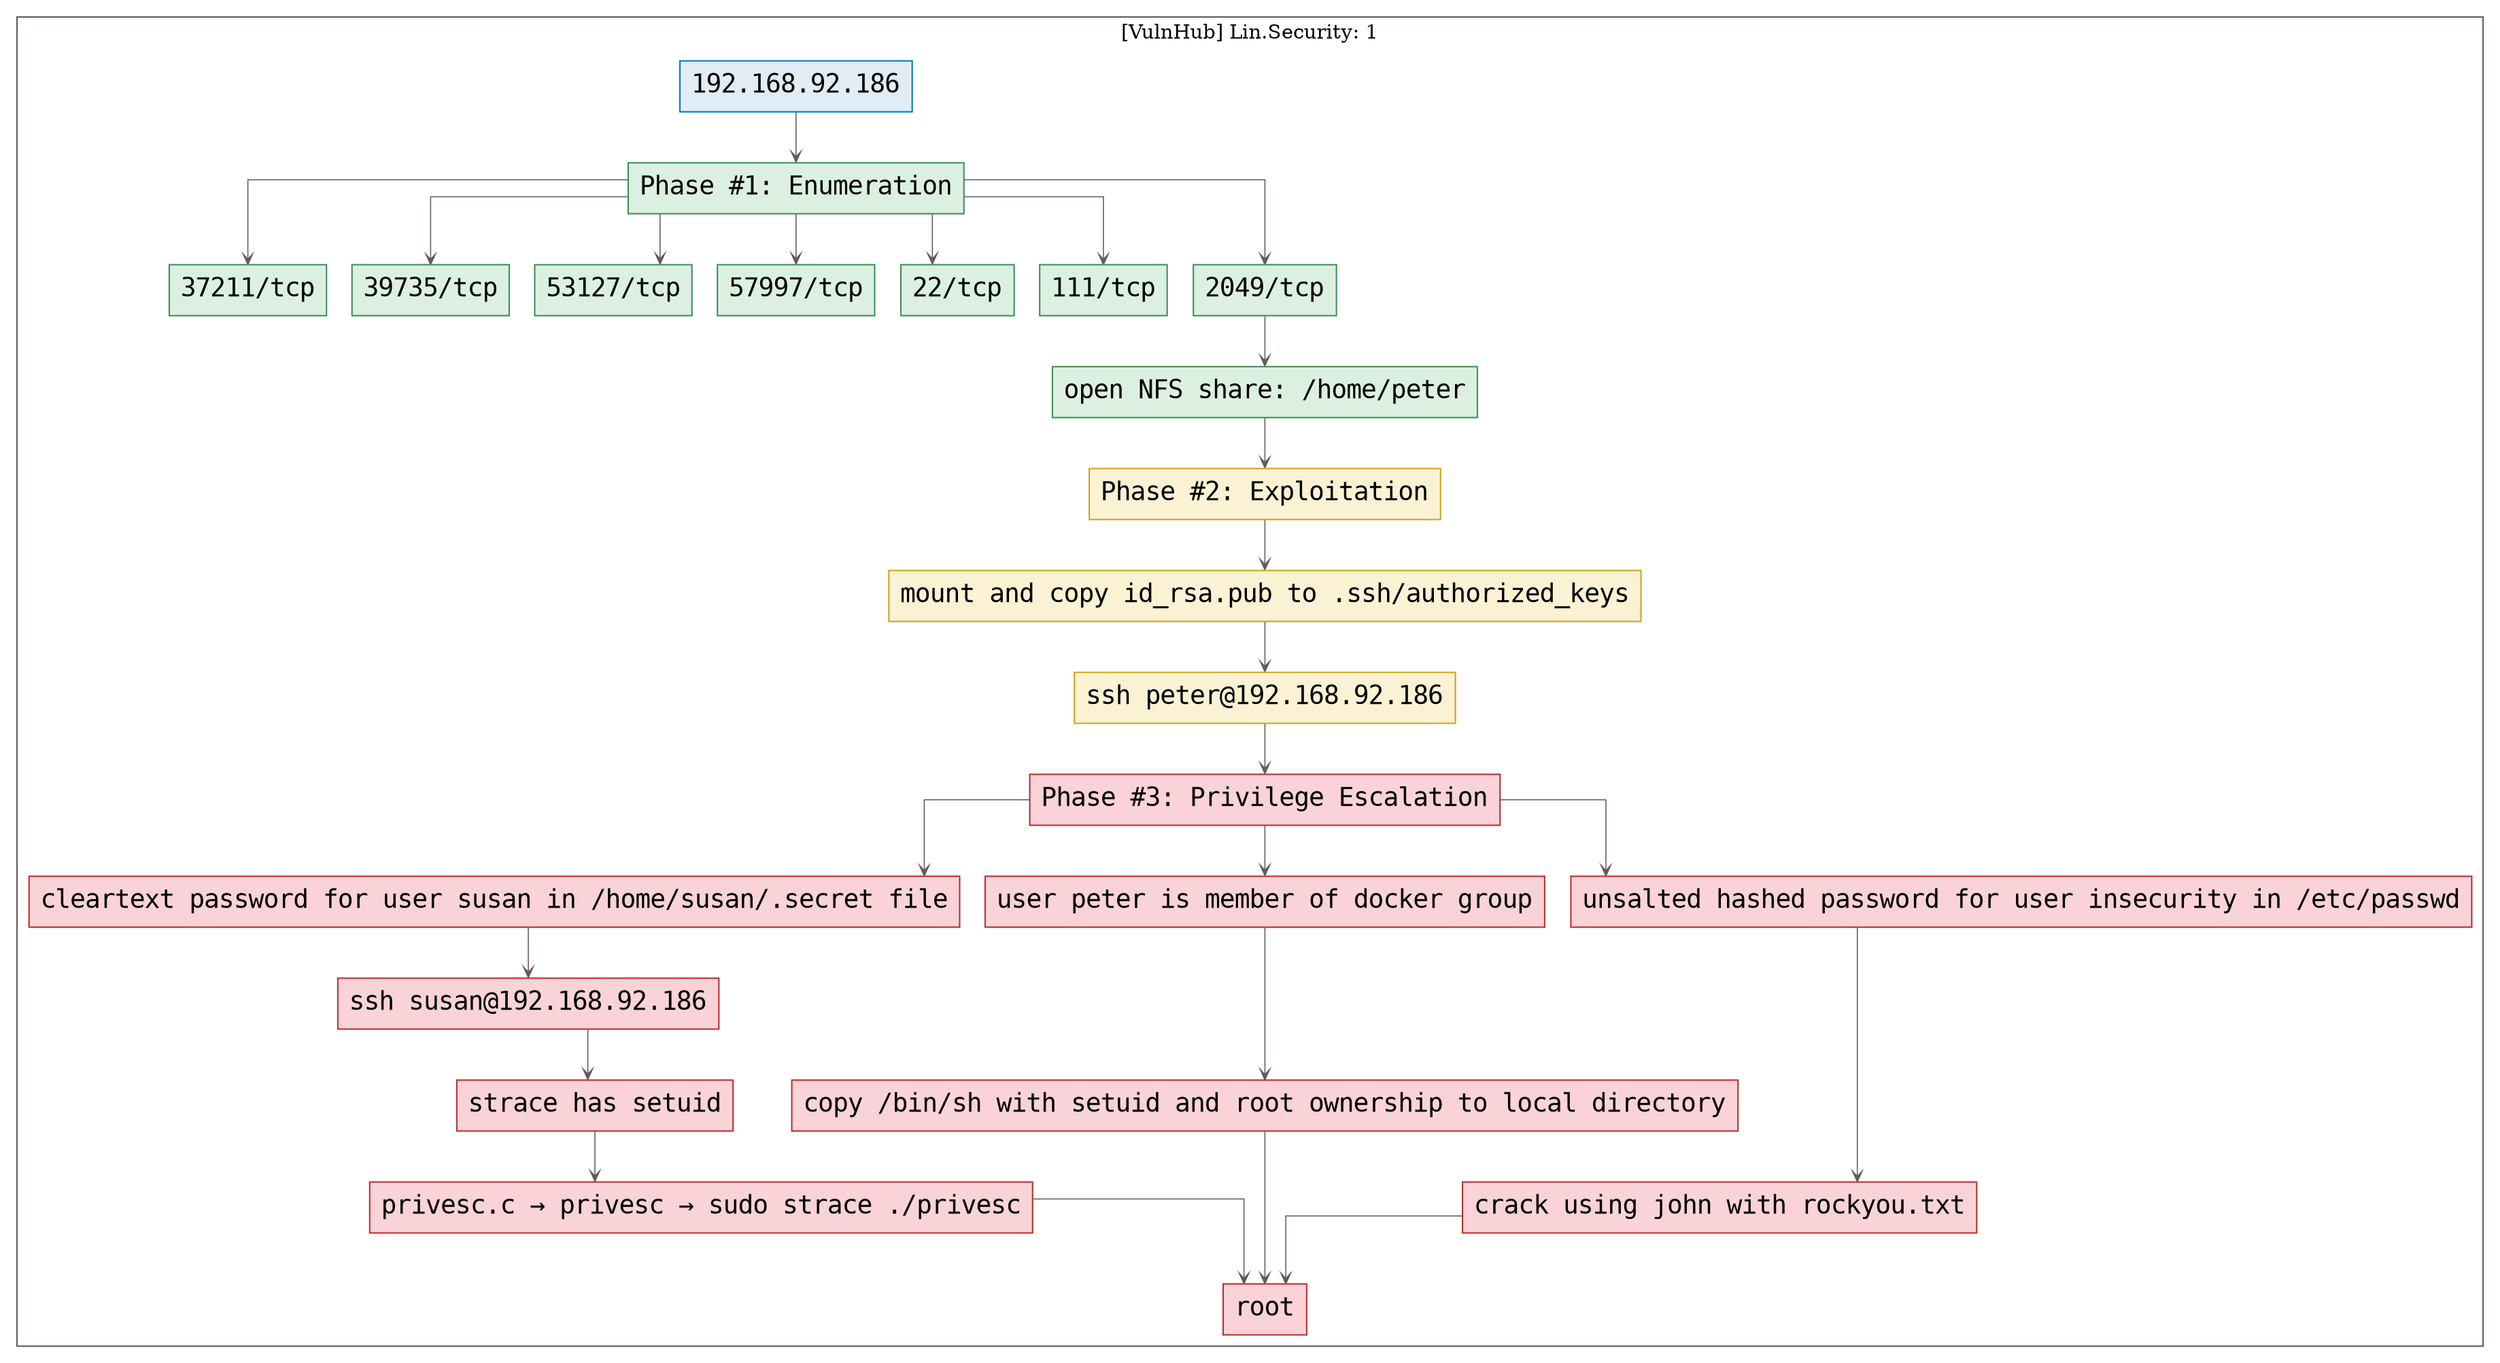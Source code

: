 digraph G {
  #rankdir=LR;
  nodesdictep=1.0; splines="ortho"; K=0.6; overlap=scale; fixedsize=true; resolution=72; bgcolor="#ffffff"; outputorder="edgesfirst";
  node [fontname="courier" fontsize=18 shape=box width=0.25 fillcolor="white" style="filled,solid"];
  edge [style=solid color="#665957" penwidth=0.75 arrowhead=vee arrowsize=0.75 ];

  0[label="192.168.92.186" color="#0077cc" fillcolor="#e1ecf4" tooltip="[VulnHub] Lin.Security: 1"];
  10[label="cleartext password for user susan in /home/susan/.secret file" color="#c02d2e" fillcolor="#f9d3d7" tooltip="Phase #3:Privilege Escalation"];
  11[label="ssh susan@192.168.92.186" color="#c02d2e" fillcolor="#f9d3d7" tooltip="Phase #3:Privilege Escalation"];
  12[label="strace has setuid" color="#c02d2e" fillcolor="#f9d3d7" tooltip="Phase #3:Privilege Escalation"];
  13[label="privesc.c → privesc → sudo strace ./privesc" color="#c02d2e" fillcolor="#f9d3d7" tooltip="Phase #3:Privilege Escalation"];
  14[label="root" color="#c02d2e" fillcolor="#f9d3d7" tooltip="Phase #3:Privilege Escalation"];
  15[label="user peter is member of docker group" color="#c02d2e" fillcolor="#f9d3d7" tooltip="Phase #3:Privilege Escalation"];
  16[label="copy /bin/sh with setuid and root ownership to local directory" color="#c02d2e" fillcolor="#f9d3d7" tooltip="Phase #3:Privilege Escalation"];
  17[label="unsalted hashed password for user insecurity in /etc/passwd" color="#c02d2e" fillcolor="#f9d3d7" tooltip="Phase #3:Privilege Escalation"];
  18[label="crack using john with rockyou.txt" color="#c02d2e" fillcolor="#f9d3d7" tooltip="Phase #3:Privilege Escalation"];
  19[label="37211/tcp" color="#3d8f58" fillcolor="#dcf0e2" tooltip="Phase #1:Enumeration"];
  1[label="Phase #1: Enumeration" color="#3d8f58" fillcolor="#dcf0e2" tooltip="Phase #1:Enumeration"];
  20[label="39735/tcp" color="#3d8f58" fillcolor="#dcf0e2" tooltip="Phase #1:Enumeration"];
  21[label="53127/tcp" color="#3d8f58" fillcolor="#dcf0e2" tooltip="Phase #1:Enumeration"];
  22[label="57997/tcp" color="#3d8f58" fillcolor="#dcf0e2" tooltip="Phase #1:Enumeration"];
  2[label="22/tcp" color="#3d8f58" fillcolor="#dcf0e2" tooltip="Phase #1:Enumeration"];
  3[label="111/tcp" color="#3d8f58" fillcolor="#dcf0e2" tooltip="Phase #1:Enumeration"];
  4[label="2049/tcp" color="#3d8f58" fillcolor="#dcf0e2" tooltip="Phase #1:Enumeration"];
  5[label="open NFS share: /home/peter" color="#3d8f58" fillcolor="#dcf0e2" tooltip="Phase #1:Enumeration"];
  6[label="Phase #2: Exploitation" color="#cea51b" fillcolor="#fbf2d4" tooltip="Phase #2:Exploitation"];
  7[label="mount and copy id_rsa.pub to .ssh/authorized_keys" color="#cea51b" fillcolor="#fbf2d4" tooltip="Phase #2:Exploitation"];
  8[label="ssh peter@192.168.92.186" color="#cea51b" fillcolor="#fbf2d4" tooltip="Phase #2:Exploitation"];
  9[label="Phase #3: Privilege Escalation" color="#c02d2e" fillcolor="#f9d3d7" tooltip="Phase #3:Privilege Escalation"];

  subgraph cluster_0 {
    node [style="filled,solid"];
    label = "[VulnHub] Lin.Security: 1";
    color = "#665957";
    0 -> 1 [color="#665957"];
    1 -> 19 [color="#665957"];
    1 -> 2 [color="#665957"];
    1 -> 20 [color="#665957"];
    1 -> 21 [color="#665957"];
    1 -> 22 [color="#665957"];
    1 -> 3 [color="#665957"];
    1 -> 4 [color="#665957"];
    10 -> 11 [color="#665957"];
    11 -> 12 [color="#665957"];
    12 -> 13 [color="#665957"];
    13 -> 14 [color="#665957"];
    15 -> 16 [color="#665957"];
    16 -> 14 [color="#665957"];
    17 -> 18 [color="#665957"];
    18 -> 14 [color="#665957"];
    4 -> 5 [color="#665957"];
    5 -> 6 [color="#665957"];
    6 -> 7 [color="#665957"];
    7 -> 8 [color="#665957"];
    8 -> 9 [color="#665957"];
    9 -> 10 [color="#665957"];
    9 -> 15 [color="#665957"];
    9 -> 17 [color="#665957"];
  }
}
